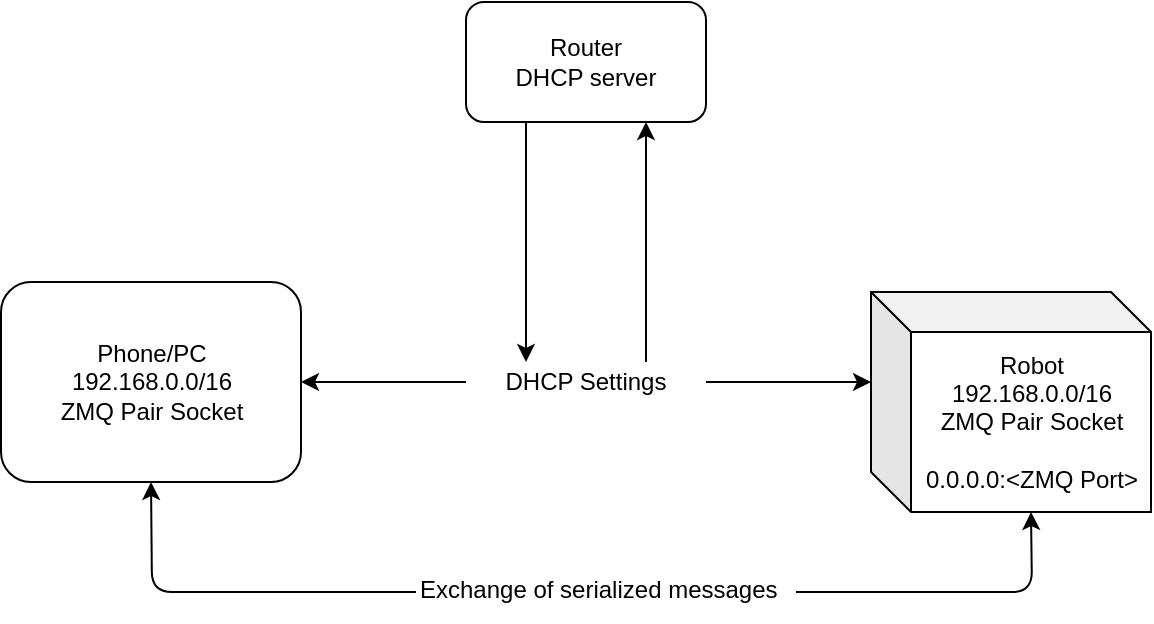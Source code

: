 <mxfile pages="1">
    <diagram id="jOKL6O3swaYx6siZsbk4" name="Страница 1">
        <mxGraphModel dx="835" dy="489" grid="1" gridSize="10" guides="1" tooltips="1" connect="1" arrows="1" fold="1" page="1" pageScale="1" pageWidth="850" pageHeight="1100" math="0" shadow="0">
            <root>
                <mxCell id="0"/>
                <mxCell id="1" parent="0"/>
                <mxCell id="3" value="Phone/PC&lt;br&gt;192.168.0.0/16&lt;br&gt;ZMQ Pair Socket" style="rounded=1;whiteSpace=wrap;html=1;" parent="1" vertex="1">
                    <mxGeometry x="132.5" y="260" width="150" height="100" as="geometry"/>
                </mxCell>
                <mxCell id="25" style="edgeStyle=orthogonalEdgeStyle;rounded=0;orthogonalLoop=1;jettySize=auto;html=1;exitX=0.25;exitY=1;exitDx=0;exitDy=0;entryX=0.25;entryY=0;entryDx=0;entryDy=0;" parent="1" source="4" target="20" edge="1">
                    <mxGeometry relative="1" as="geometry"/>
                </mxCell>
                <mxCell id="4" value="Router&lt;br&gt;DHCP server" style="rounded=1;whiteSpace=wrap;html=1;" parent="1" vertex="1">
                    <mxGeometry x="365" y="120" width="120" height="60" as="geometry"/>
                </mxCell>
                <mxCell id="5" value="Robot&lt;br&gt;192.168.0.0/16&lt;br&gt;ZMQ Pair Socket&lt;br&gt;&lt;br&gt;0.0.0.0:&amp;lt;ZMQ Port&amp;gt;" style="shape=cube;whiteSpace=wrap;html=1;boundedLbl=1;backgroundOutline=1;darkOpacity=0.05;darkOpacity2=0.1;" parent="1" vertex="1">
                    <mxGeometry x="567.5" y="265" width="140" height="110" as="geometry"/>
                </mxCell>
                <mxCell id="22" style="edgeStyle=orthogonalEdgeStyle;rounded=0;orthogonalLoop=1;jettySize=auto;html=1;entryX=1;entryY=0.5;entryDx=0;entryDy=0;" parent="1" source="20" target="3" edge="1">
                    <mxGeometry relative="1" as="geometry"/>
                </mxCell>
                <mxCell id="23" style="edgeStyle=orthogonalEdgeStyle;rounded=0;orthogonalLoop=1;jettySize=auto;html=1;entryX=0;entryY=0;entryDx=0;entryDy=45;entryPerimeter=0;" parent="1" source="20" target="5" edge="1">
                    <mxGeometry relative="1" as="geometry"/>
                </mxCell>
                <mxCell id="26" style="edgeStyle=orthogonalEdgeStyle;rounded=0;orthogonalLoop=1;jettySize=auto;html=1;exitX=0.75;exitY=0;exitDx=0;exitDy=0;entryX=0.75;entryY=1;entryDx=0;entryDy=0;" parent="1" source="20" target="4" edge="1">
                    <mxGeometry relative="1" as="geometry"/>
                </mxCell>
                <mxCell id="20" value="DHCP Settings" style="text;html=1;strokeColor=none;fillColor=none;align=center;verticalAlign=middle;whiteSpace=wrap;rounded=0;" parent="1" vertex="1">
                    <mxGeometry x="365" y="300" width="120" height="20" as="geometry"/>
                </mxCell>
                <mxCell id="40" style="edgeStyle=none;html=1;entryX=0;entryY=0;entryDx=80;entryDy=110;entryPerimeter=0;exitX=1;exitY=0.5;exitDx=0;exitDy=0;" edge="1" parent="1" source="34" target="5">
                    <mxGeometry relative="1" as="geometry">
                        <Array as="points">
                            <mxPoint x="648" y="415"/>
                        </Array>
                    </mxGeometry>
                </mxCell>
                <mxCell id="41" style="edgeStyle=none;html=1;exitX=0;exitY=0.5;exitDx=0;exitDy=0;entryX=0.5;entryY=1;entryDx=0;entryDy=0;" edge="1" parent="1" source="34" target="3">
                    <mxGeometry relative="1" as="geometry">
                        <Array as="points">
                            <mxPoint x="208" y="415"/>
                        </Array>
                    </mxGeometry>
                </mxCell>
                <mxCell id="34" value="&lt;span style=&quot;background-color: initial;&quot;&gt;Exchange of serialized messages&lt;/span&gt;" style="text;whiteSpace=wrap;html=1;" vertex="1" parent="1">
                    <mxGeometry x="340" y="400" width="190" height="30" as="geometry"/>
                </mxCell>
            </root>
        </mxGraphModel>
    </diagram>
</mxfile>